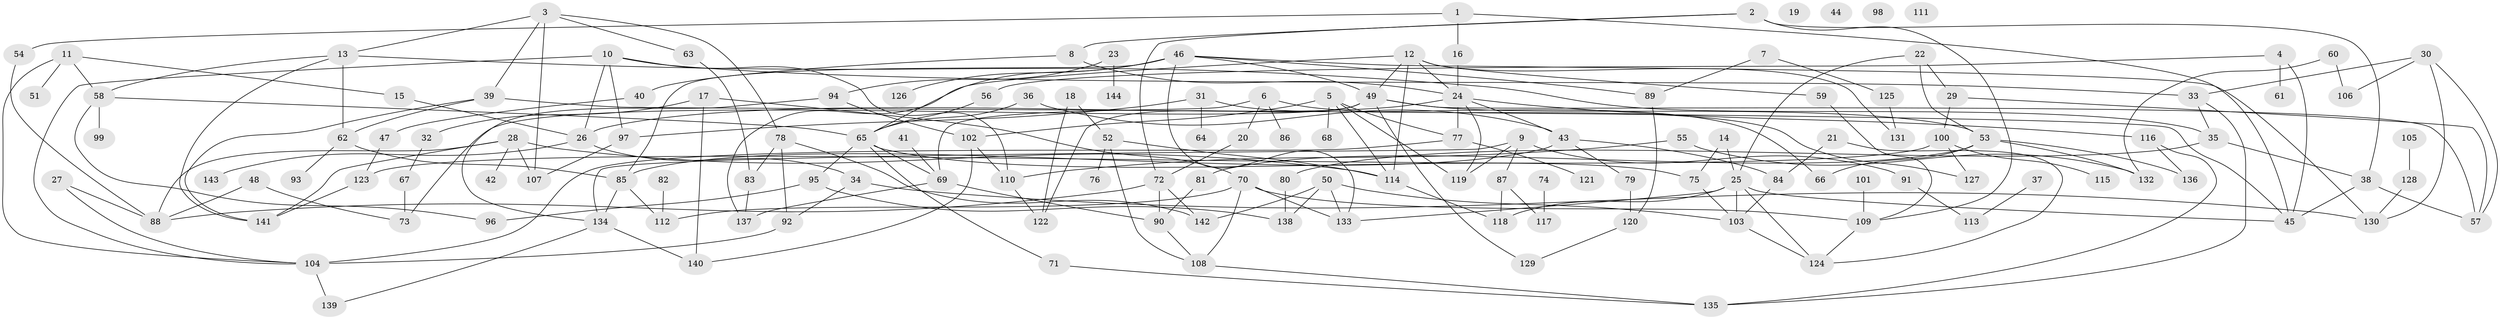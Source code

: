 // coarse degree distribution, {3: 0.17346938775510204, 5: 0.1326530612244898, 2: 0.22448979591836735, 7: 0.030612244897959183, 4: 0.14285714285714285, 6: 0.07142857142857142, 11: 0.02040816326530612, 0: 0.04081632653061224, 8: 0.02040816326530612, 1: 0.1326530612244898, 10: 0.01020408163265306}
// Generated by graph-tools (version 1.1) at 2025/41/03/06/25 10:41:21]
// undirected, 144 vertices, 217 edges
graph export_dot {
graph [start="1"]
  node [color=gray90,style=filled];
  1;
  2;
  3;
  4;
  5;
  6;
  7;
  8;
  9;
  10;
  11;
  12;
  13;
  14;
  15;
  16;
  17;
  18;
  19;
  20;
  21;
  22;
  23;
  24;
  25;
  26;
  27;
  28;
  29;
  30;
  31;
  32;
  33;
  34;
  35;
  36;
  37;
  38;
  39;
  40;
  41;
  42;
  43;
  44;
  45;
  46;
  47;
  48;
  49;
  50;
  51;
  52;
  53;
  54;
  55;
  56;
  57;
  58;
  59;
  60;
  61;
  62;
  63;
  64;
  65;
  66;
  67;
  68;
  69;
  70;
  71;
  72;
  73;
  74;
  75;
  76;
  77;
  78;
  79;
  80;
  81;
  82;
  83;
  84;
  85;
  86;
  87;
  88;
  89;
  90;
  91;
  92;
  93;
  94;
  95;
  96;
  97;
  98;
  99;
  100;
  101;
  102;
  103;
  104;
  105;
  106;
  107;
  108;
  109;
  110;
  111;
  112;
  113;
  114;
  115;
  116;
  117;
  118;
  119;
  120;
  121;
  122;
  123;
  124;
  125;
  126;
  127;
  128;
  129;
  130;
  131;
  132;
  133;
  134;
  135;
  136;
  137;
  138;
  139;
  140;
  141;
  142;
  143;
  144;
  1 -- 16;
  1 -- 45;
  1 -- 54;
  2 -- 8;
  2 -- 38;
  2 -- 72;
  2 -- 109;
  3 -- 13;
  3 -- 39;
  3 -- 63;
  3 -- 78;
  3 -- 107;
  4 -- 45;
  4 -- 56;
  4 -- 61;
  5 -- 68;
  5 -- 77;
  5 -- 102;
  5 -- 114;
  5 -- 119;
  6 -- 20;
  6 -- 69;
  6 -- 86;
  6 -- 127;
  7 -- 89;
  7 -- 125;
  8 -- 24;
  8 -- 40;
  9 -- 87;
  9 -- 91;
  9 -- 119;
  9 -- 134;
  10 -- 26;
  10 -- 33;
  10 -- 97;
  10 -- 104;
  10 -- 110;
  11 -- 15;
  11 -- 51;
  11 -- 58;
  11 -- 104;
  12 -- 24;
  12 -- 49;
  12 -- 59;
  12 -- 114;
  12 -- 131;
  12 -- 137;
  13 -- 35;
  13 -- 58;
  13 -- 62;
  13 -- 141;
  14 -- 25;
  14 -- 75;
  15 -- 26;
  16 -- 24;
  17 -- 32;
  17 -- 70;
  17 -- 140;
  18 -- 52;
  18 -- 122;
  20 -- 72;
  21 -- 84;
  21 -- 124;
  22 -- 25;
  22 -- 29;
  22 -- 53;
  23 -- 94;
  23 -- 144;
  24 -- 26;
  24 -- 43;
  24 -- 77;
  24 -- 116;
  24 -- 119;
  25 -- 45;
  25 -- 103;
  25 -- 118;
  25 -- 124;
  25 -- 133;
  26 -- 34;
  26 -- 143;
  27 -- 88;
  27 -- 104;
  28 -- 42;
  28 -- 88;
  28 -- 107;
  28 -- 114;
  28 -- 141;
  29 -- 57;
  29 -- 100;
  30 -- 33;
  30 -- 57;
  30 -- 106;
  30 -- 130;
  31 -- 64;
  31 -- 66;
  31 -- 97;
  32 -- 67;
  33 -- 35;
  33 -- 135;
  34 -- 92;
  34 -- 130;
  35 -- 38;
  35 -- 80;
  36 -- 43;
  36 -- 65;
  37 -- 113;
  38 -- 45;
  38 -- 57;
  39 -- 45;
  39 -- 62;
  39 -- 141;
  40 -- 47;
  41 -- 69;
  43 -- 79;
  43 -- 84;
  43 -- 85;
  46 -- 49;
  46 -- 65;
  46 -- 85;
  46 -- 89;
  46 -- 126;
  46 -- 130;
  46 -- 133;
  47 -- 123;
  48 -- 73;
  48 -- 88;
  49 -- 53;
  49 -- 57;
  49 -- 73;
  49 -- 122;
  49 -- 129;
  50 -- 103;
  50 -- 133;
  50 -- 138;
  50 -- 142;
  52 -- 76;
  52 -- 108;
  52 -- 114;
  53 -- 66;
  53 -- 81;
  53 -- 132;
  53 -- 136;
  54 -- 88;
  55 -- 110;
  55 -- 132;
  56 -- 65;
  58 -- 65;
  58 -- 96;
  58 -- 99;
  59 -- 109;
  60 -- 106;
  60 -- 132;
  62 -- 85;
  62 -- 93;
  63 -- 83;
  65 -- 69;
  65 -- 71;
  65 -- 75;
  65 -- 95;
  67 -- 73;
  69 -- 90;
  69 -- 137;
  70 -- 108;
  70 -- 109;
  70 -- 112;
  70 -- 133;
  71 -- 135;
  72 -- 88;
  72 -- 90;
  72 -- 142;
  74 -- 117;
  75 -- 103;
  77 -- 104;
  77 -- 121;
  78 -- 83;
  78 -- 92;
  78 -- 142;
  79 -- 120;
  80 -- 138;
  81 -- 90;
  82 -- 112;
  83 -- 137;
  84 -- 103;
  85 -- 112;
  85 -- 134;
  87 -- 117;
  87 -- 118;
  89 -- 120;
  90 -- 108;
  91 -- 113;
  92 -- 104;
  94 -- 102;
  94 -- 134;
  95 -- 96;
  95 -- 138;
  97 -- 107;
  100 -- 115;
  100 -- 123;
  100 -- 127;
  101 -- 109;
  102 -- 110;
  102 -- 140;
  103 -- 124;
  104 -- 139;
  105 -- 128;
  108 -- 135;
  109 -- 124;
  110 -- 122;
  114 -- 118;
  116 -- 135;
  116 -- 136;
  120 -- 129;
  123 -- 141;
  125 -- 131;
  128 -- 130;
  134 -- 139;
  134 -- 140;
}
